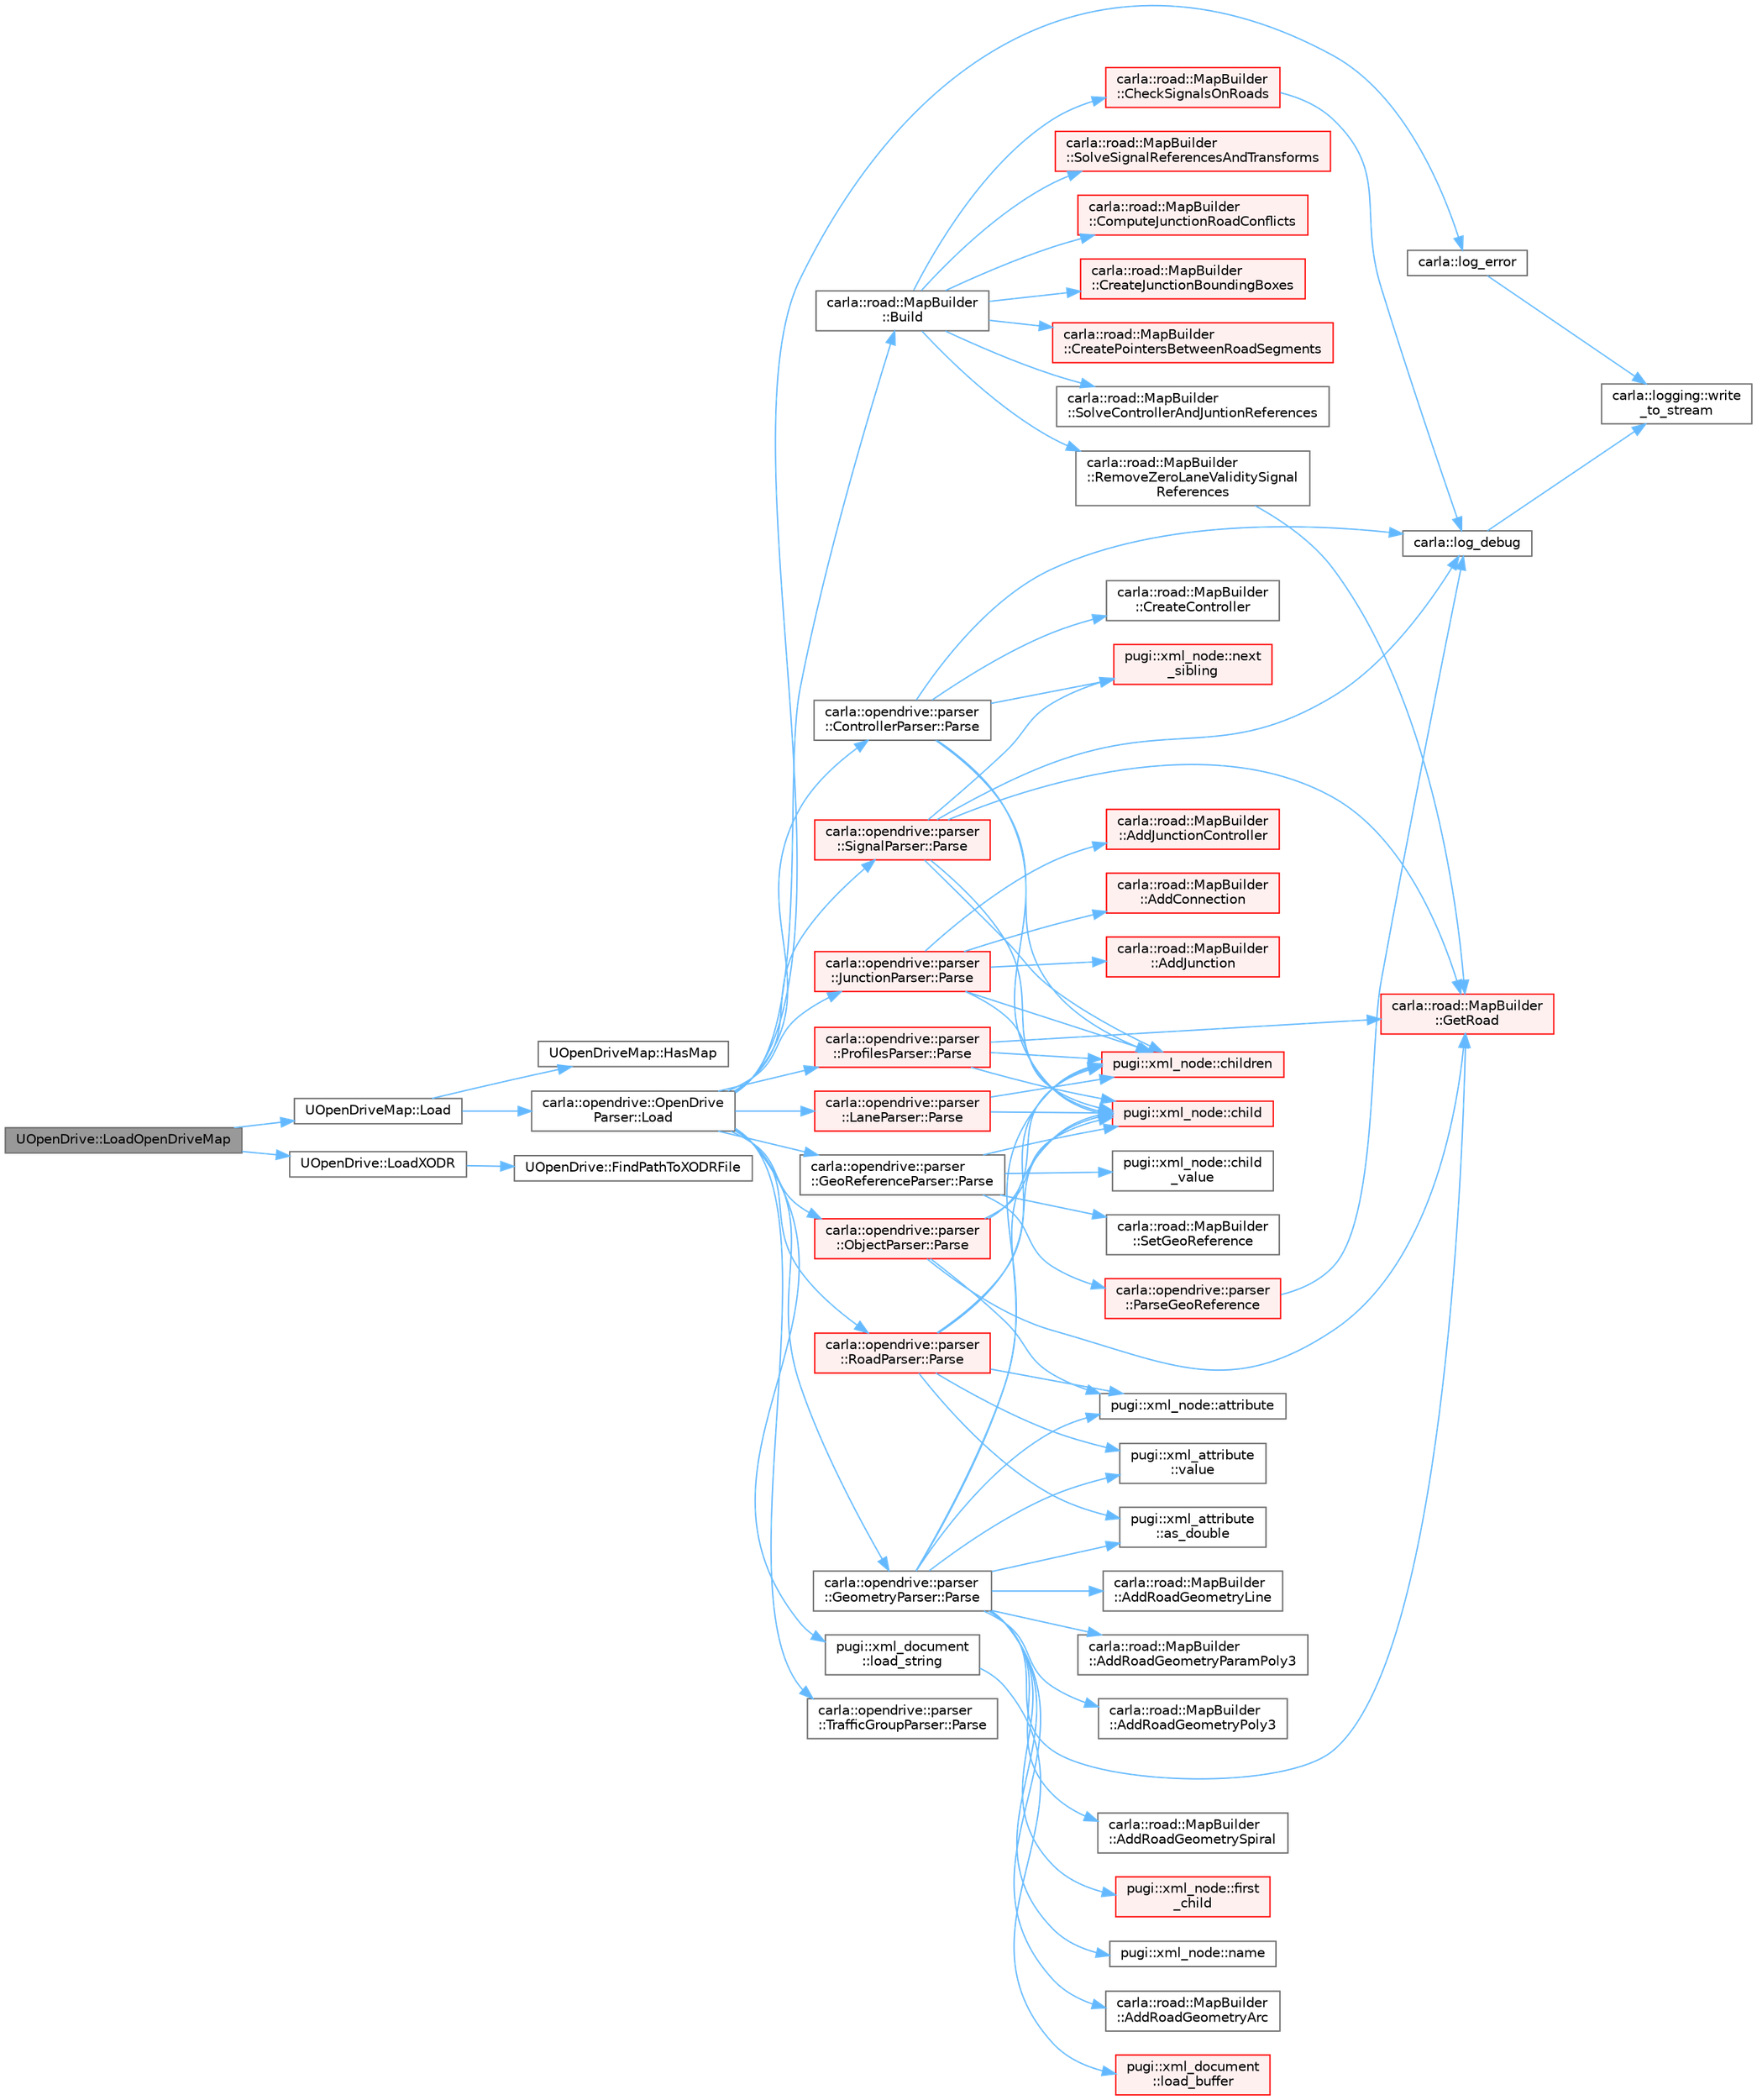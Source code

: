 digraph "UOpenDrive::LoadOpenDriveMap"
{
 // INTERACTIVE_SVG=YES
 // LATEX_PDF_SIZE
  bgcolor="transparent";
  edge [fontname=Helvetica,fontsize=10,labelfontname=Helvetica,labelfontsize=10];
  node [fontname=Helvetica,fontsize=10,shape=box,height=0.2,width=0.4];
  rankdir="LR";
  Node1 [id="Node000001",label="UOpenDrive::LoadOpenDriveMap",height=0.2,width=0.4,color="gray40", fillcolor="grey60", style="filled", fontcolor="black",tooltip="Load OpenDriveMap associated to the given MapName."];
  Node1 -> Node2 [id="edge1_Node000001_Node000002",color="steelblue1",style="solid",tooltip=" "];
  Node2 [id="Node000002",label="UOpenDriveMap::Load",height=0.2,width=0.4,color="grey40", fillcolor="white", style="filled",URL="$d8/dfe/classUOpenDriveMap.html#a0ce422ee1f79211e6957bab1d2048348",tooltip="Load this map with an OpenDrive (XODR) file."];
  Node2 -> Node3 [id="edge2_Node000002_Node000003",color="steelblue1",style="solid",tooltip=" "];
  Node3 [id="Node000003",label="UOpenDriveMap::HasMap",height=0.2,width=0.4,color="grey40", fillcolor="white", style="filled",URL="$d8/dfe/classUOpenDriveMap.html#a5d732b94710ffaeade9c1aadd552558d",tooltip="Return whether this map has been initialized."];
  Node2 -> Node4 [id="edge3_Node000002_Node000004",color="steelblue1",style="solid",tooltip=" "];
  Node4 [id="Node000004",label="carla::opendrive::OpenDrive\lParser::Load",height=0.2,width=0.4,color="grey40", fillcolor="white", style="filled",URL="$de/d5a/classcarla_1_1opendrive_1_1OpenDriveParser.html#a599fd6174f30aaee59590c16503afd8a",tooltip=" "];
  Node4 -> Node5 [id="edge4_Node000004_Node000005",color="steelblue1",style="solid",tooltip=" "];
  Node5 [id="Node000005",label="carla::road::MapBuilder\l::Build",height=0.2,width=0.4,color="grey40", fillcolor="white", style="filled",URL="$de/d16/classcarla_1_1road_1_1MapBuilder.html#a7b0bb12125e15fd246924aee12327e7e",tooltip=" "];
  Node5 -> Node6 [id="edge5_Node000005_Node000006",color="steelblue1",style="solid",tooltip=" "];
  Node6 [id="Node000006",label="carla::road::MapBuilder\l::CheckSignalsOnRoads",height=0.2,width=0.4,color="red", fillcolor="#FFF0F0", style="filled",URL="$de/d16/classcarla_1_1road_1_1MapBuilder.html#af3773de062a9e9aec4310f024f19ba28",tooltip="Checks signals overlapping driving lanes and emits a warning"];
  Node6 -> Node54 [id="edge6_Node000006_Node000054",color="steelblue1",style="solid",tooltip=" "];
  Node54 [id="Node000054",label="carla::log_debug",height=0.2,width=0.4,color="grey40", fillcolor="white", style="filled",URL="$d9/d36/namespacecarla.html#afb6ca911605d1ec35bdf563de2814dba",tooltip=" "];
  Node54 -> Node55 [id="edge7_Node000054_Node000055",color="steelblue1",style="solid",tooltip=" "];
  Node55 [id="Node000055",label="carla::logging::write\l_to_stream",height=0.2,width=0.4,color="grey40", fillcolor="white", style="filled",URL="$d2/d8c/namespacecarla_1_1logging.html#a4193666236852fb6a6977299a31445d8",tooltip=" "];
  Node5 -> Node56 [id="edge8_Node000005_Node000056",color="steelblue1",style="solid",tooltip=" "];
  Node56 [id="Node000056",label="carla::road::MapBuilder\l::ComputeJunctionRoadConflicts",height=0.2,width=0.4,color="red", fillcolor="#FFF0F0", style="filled",URL="$de/d16/classcarla_1_1road_1_1MapBuilder.html#a681b6b968d9fc6a9477dca966ec3e09e",tooltip="Compute the conflicts of the roads (intersecting roads)"];
  Node5 -> Node64 [id="edge9_Node000005_Node000064",color="steelblue1",style="solid",tooltip=" "];
  Node64 [id="Node000064",label="carla::road::MapBuilder\l::CreateJunctionBoundingBoxes",height=0.2,width=0.4,color="red", fillcolor="#FFF0F0", style="filled",URL="$de/d16/classcarla_1_1road_1_1MapBuilder.html#ab0d9fe008defb1501769cf62f8cadf14",tooltip="Create the bounding boxes of each junction"];
  Node5 -> Node74 [id="edge10_Node000005_Node000074",color="steelblue1",style="solid",tooltip=" "];
  Node74 [id="Node000074",label="carla::road::MapBuilder\l::CreatePointersBetweenRoadSegments",height=0.2,width=0.4,color="red", fillcolor="#FFF0F0", style="filled",URL="$de/d16/classcarla_1_1road_1_1MapBuilder.html#ae3f4192b6f1b0737a5d12923fc8da239",tooltip="Create the pointers between RoadSegments based on the ids."];
  Node5 -> Node88 [id="edge11_Node000005_Node000088",color="steelblue1",style="solid",tooltip=" "];
  Node88 [id="Node000088",label="carla::road::MapBuilder\l::RemoveZeroLaneValiditySignal\lReferences",height=0.2,width=0.4,color="grey40", fillcolor="white", style="filled",URL="$de/d16/classcarla_1_1road_1_1MapBuilder.html#aa01b79061fa5fc167617bc32272a2bb7",tooltip="Removes signal references with lane validity equal to [0,0] as they have no effect on any road"];
  Node88 -> Node89 [id="edge12_Node000088_Node000089",color="steelblue1",style="solid",tooltip=" "];
  Node89 [id="Node000089",label="carla::road::MapBuilder\l::GetRoad",height=0.2,width=0.4,color="red", fillcolor="#FFF0F0", style="filled",URL="$de/d16/classcarla_1_1road_1_1MapBuilder.html#ae78c5880d7bd9edde4764d054037164d",tooltip=" "];
  Node5 -> Node90 [id="edge13_Node000005_Node000090",color="steelblue1",style="solid",tooltip=" "];
  Node90 [id="Node000090",label="carla::road::MapBuilder\l::SolveControllerAndJuntionReferences",height=0.2,width=0.4,color="grey40", fillcolor="white", style="filled",URL="$de/d16/classcarla_1_1road_1_1MapBuilder.html#a76406231d5de92bdeda1b869d0da7eab",tooltip="Solve the references between Controllers and Juntions"];
  Node5 -> Node91 [id="edge14_Node000005_Node000091",color="steelblue1",style="solid",tooltip=" "];
  Node91 [id="Node000091",label="carla::road::MapBuilder\l::SolveSignalReferencesAndTransforms",height=0.2,width=0.4,color="red", fillcolor="#FFF0F0", style="filled",URL="$de/d16/classcarla_1_1road_1_1MapBuilder.html#ae08e6f0bdd3b6efe2e30ca19effd3a97",tooltip="Solves the signal references in the road"];
  Node4 -> Node101 [id="edge15_Node000004_Node000101",color="steelblue1",style="solid",tooltip=" "];
  Node101 [id="Node000101",label="pugi::xml_document\l::load_string",height=0.2,width=0.4,color="grey40", fillcolor="white", style="filled",URL="$d8/d8d/classpugi_1_1xml__document.html#a706a276ee3d5010f2bb8c7eacb75a891",tooltip=" "];
  Node101 -> Node102 [id="edge16_Node000101_Node000102",color="steelblue1",style="solid",tooltip=" "];
  Node102 [id="Node000102",label="pugi::xml_document\l::load_buffer",height=0.2,width=0.4,color="red", fillcolor="#FFF0F0", style="filled",URL="$d8/d8d/classpugi_1_1xml__document.html#ab29840790e26b2166a395c63a2b2d9bd",tooltip=" "];
  Node4 -> Node106 [id="edge17_Node000004_Node000106",color="steelblue1",style="solid",tooltip=" "];
  Node106 [id="Node000106",label="carla::log_error",height=0.2,width=0.4,color="grey40", fillcolor="white", style="filled",URL="$d9/d36/namespacecarla.html#a7673dfc76e17f5856b798de6d0384b56",tooltip=" "];
  Node106 -> Node55 [id="edge18_Node000106_Node000055",color="steelblue1",style="solid",tooltip=" "];
  Node4 -> Node107 [id="edge19_Node000004_Node000107",color="steelblue1",style="solid",tooltip=" "];
  Node107 [id="Node000107",label="carla::opendrive::parser\l::ControllerParser::Parse",height=0.2,width=0.4,color="grey40", fillcolor="white", style="filled",URL="$df/dbe/classcarla_1_1opendrive_1_1parser_1_1ControllerParser.html#ad8c8dafcbbfac40ca1fd43ca6ef70412",tooltip=" "];
  Node107 -> Node108 [id="edge20_Node000107_Node000108",color="steelblue1",style="solid",tooltip=" "];
  Node108 [id="Node000108",label="pugi::xml_node::child",height=0.2,width=0.4,color="red", fillcolor="#FFF0F0", style="filled",URL="$db/d65/classpugi_1_1xml__node.html#a1e23e9720c90ef764197f1e0c71aa287",tooltip=" "];
  Node107 -> Node110 [id="edge21_Node000107_Node000110",color="steelblue1",style="solid",tooltip=" "];
  Node110 [id="Node000110",label="pugi::xml_node::children",height=0.2,width=0.4,color="red", fillcolor="#FFF0F0", style="filled",URL="$db/d65/classpugi_1_1xml__node.html#a3dd84eaeb958e8262f3edb7bda013101",tooltip=" "];
  Node107 -> Node113 [id="edge22_Node000107_Node000113",color="steelblue1",style="solid",tooltip=" "];
  Node113 [id="Node000113",label="carla::road::MapBuilder\l::CreateController",height=0.2,width=0.4,color="grey40", fillcolor="white", style="filled",URL="$de/d16/classcarla_1_1road_1_1MapBuilder.html#a1431466dd1dff00318a1de6ee3fa2e6f",tooltip=" "];
  Node107 -> Node54 [id="edge23_Node000107_Node000054",color="steelblue1",style="solid",tooltip=" "];
  Node107 -> Node114 [id="edge24_Node000107_Node000114",color="steelblue1",style="solid",tooltip=" "];
  Node114 [id="Node000114",label="pugi::xml_node::next\l_sibling",height=0.2,width=0.4,color="red", fillcolor="#FFF0F0", style="filled",URL="$db/d65/classpugi_1_1xml__node.html#a41ea1bf7356f01d9fa8fe6b168f638ca",tooltip=" "];
  Node4 -> Node115 [id="edge25_Node000004_Node000115",color="steelblue1",style="solid",tooltip=" "];
  Node115 [id="Node000115",label="carla::opendrive::parser\l::GeometryParser::Parse",height=0.2,width=0.4,color="grey40", fillcolor="white", style="filled",URL="$d6/d8f/classcarla_1_1opendrive_1_1parser_1_1GeometryParser.html#a28543d57f8d9234660d95cbb29e7ea2a",tooltip=" "];
  Node115 -> Node116 [id="edge26_Node000115_Node000116",color="steelblue1",style="solid",tooltip=" "];
  Node116 [id="Node000116",label="carla::road::MapBuilder\l::AddRoadGeometryArc",height=0.2,width=0.4,color="grey40", fillcolor="white", style="filled",URL="$de/d16/classcarla_1_1road_1_1MapBuilder.html#a082a04a1e6e5f896b5acf13c075c3fba",tooltip=" "];
  Node115 -> Node117 [id="edge27_Node000115_Node000117",color="steelblue1",style="solid",tooltip=" "];
  Node117 [id="Node000117",label="carla::road::MapBuilder\l::AddRoadGeometryLine",height=0.2,width=0.4,color="grey40", fillcolor="white", style="filled",URL="$de/d16/classcarla_1_1road_1_1MapBuilder.html#af6ed1543d744e5674f4421f8278991ba",tooltip=" "];
  Node115 -> Node118 [id="edge28_Node000115_Node000118",color="steelblue1",style="solid",tooltip=" "];
  Node118 [id="Node000118",label="carla::road::MapBuilder\l::AddRoadGeometryParamPoly3",height=0.2,width=0.4,color="grey40", fillcolor="white", style="filled",URL="$de/d16/classcarla_1_1road_1_1MapBuilder.html#a9ab60d9b8784f35b90893fbc32f703d2",tooltip=" "];
  Node115 -> Node119 [id="edge29_Node000115_Node000119",color="steelblue1",style="solid",tooltip=" "];
  Node119 [id="Node000119",label="carla::road::MapBuilder\l::AddRoadGeometryPoly3",height=0.2,width=0.4,color="grey40", fillcolor="white", style="filled",URL="$de/d16/classcarla_1_1road_1_1MapBuilder.html#ac11b2606c1d84fb1a606aba760cf93e6",tooltip=" "];
  Node115 -> Node120 [id="edge30_Node000115_Node000120",color="steelblue1",style="solid",tooltip=" "];
  Node120 [id="Node000120",label="carla::road::MapBuilder\l::AddRoadGeometrySpiral",height=0.2,width=0.4,color="grey40", fillcolor="white", style="filled",URL="$de/d16/classcarla_1_1road_1_1MapBuilder.html#af435a180c70620b9d7ddc9f3f921356b",tooltip=" "];
  Node115 -> Node121 [id="edge31_Node000115_Node000121",color="steelblue1",style="solid",tooltip=" "];
  Node121 [id="Node000121",label="pugi::xml_attribute\l::as_double",height=0.2,width=0.4,color="grey40", fillcolor="white", style="filled",URL="$de/d7c/classpugi_1_1xml__attribute.html#ad419c797deda65f8369bfcdebb82ef46",tooltip=" "];
  Node115 -> Node122 [id="edge32_Node000115_Node000122",color="steelblue1",style="solid",tooltip=" "];
  Node122 [id="Node000122",label="pugi::xml_node::attribute",height=0.2,width=0.4,color="grey40", fillcolor="white", style="filled",URL="$db/d65/classpugi_1_1xml__node.html#ac0234bad0db50690f5bc97d0788303ad",tooltip=" "];
  Node115 -> Node108 [id="edge33_Node000115_Node000108",color="steelblue1",style="solid",tooltip=" "];
  Node115 -> Node110 [id="edge34_Node000115_Node000110",color="steelblue1",style="solid",tooltip=" "];
  Node115 -> Node123 [id="edge35_Node000115_Node000123",color="steelblue1",style="solid",tooltip=" "];
  Node123 [id="Node000123",label="pugi::xml_node::first\l_child",height=0.2,width=0.4,color="red", fillcolor="#FFF0F0", style="filled",URL="$db/d65/classpugi_1_1xml__node.html#a2ef913095d09fb9828465a796fc93b04",tooltip=" "];
  Node115 -> Node89 [id="edge36_Node000115_Node000089",color="steelblue1",style="solid",tooltip=" "];
  Node115 -> Node124 [id="edge37_Node000115_Node000124",color="steelblue1",style="solid",tooltip=" "];
  Node124 [id="Node000124",label="pugi::xml_node::name",height=0.2,width=0.4,color="grey40", fillcolor="white", style="filled",URL="$db/d65/classpugi_1_1xml__node.html#ac07ca987449e720eab11434427810fb2",tooltip=" "];
  Node115 -> Node125 [id="edge38_Node000115_Node000125",color="steelblue1",style="solid",tooltip=" "];
  Node125 [id="Node000125",label="pugi::xml_attribute\l::value",height=0.2,width=0.4,color="grey40", fillcolor="white", style="filled",URL="$de/d7c/classpugi_1_1xml__attribute.html#affe352ea96e4e82e52bb8a8313c3def0",tooltip=" "];
  Node4 -> Node126 [id="edge39_Node000004_Node000126",color="steelblue1",style="solid",tooltip=" "];
  Node126 [id="Node000126",label="carla::opendrive::parser\l::GeoReferenceParser::Parse",height=0.2,width=0.4,color="grey40", fillcolor="white", style="filled",URL="$d1/dae/classcarla_1_1opendrive_1_1parser_1_1GeoReferenceParser.html#abbd0edc0b3507042c5a0af753473192b",tooltip=" "];
  Node126 -> Node108 [id="edge40_Node000126_Node000108",color="steelblue1",style="solid",tooltip=" "];
  Node126 -> Node127 [id="edge41_Node000126_Node000127",color="steelblue1",style="solid",tooltip=" "];
  Node127 [id="Node000127",label="pugi::xml_node::child\l_value",height=0.2,width=0.4,color="grey40", fillcolor="white", style="filled",URL="$db/d65/classpugi_1_1xml__node.html#a9c2581317b217e618f682c74a9154f0d",tooltip=" "];
  Node126 -> Node128 [id="edge42_Node000126_Node000128",color="steelblue1",style="solid",tooltip=" "];
  Node128 [id="Node000128",label="carla::opendrive::parser\l::ParseGeoReference",height=0.2,width=0.4,color="red", fillcolor="#FFF0F0", style="filled",URL="$db/dd5/namespacecarla_1_1opendrive_1_1parser.html#a8dad6b9e5e958cdeca4463f6c94d6c24",tooltip=" "];
  Node128 -> Node54 [id="edge43_Node000128_Node000054",color="steelblue1",style="solid",tooltip=" "];
  Node126 -> Node140 [id="edge44_Node000126_Node000140",color="steelblue1",style="solid",tooltip=" "];
  Node140 [id="Node000140",label="carla::road::MapBuilder\l::SetGeoReference",height=0.2,width=0.4,color="grey40", fillcolor="white", style="filled",URL="$de/d16/classcarla_1_1road_1_1MapBuilder.html#a75d300f0ca8924c2dc23370f1448dbe6",tooltip=" "];
  Node4 -> Node141 [id="edge45_Node000004_Node000141",color="steelblue1",style="solid",tooltip=" "];
  Node141 [id="Node000141",label="carla::opendrive::parser\l::JunctionParser::Parse",height=0.2,width=0.4,color="red", fillcolor="#FFF0F0", style="filled",URL="$d3/d54/classcarla_1_1opendrive_1_1parser_1_1JunctionParser.html#a06739ef56781f9e25211ab5ca3ee9357",tooltip=" "];
  Node141 -> Node142 [id="edge46_Node000141_Node000142",color="steelblue1",style="solid",tooltip=" "];
  Node142 [id="Node000142",label="carla::road::MapBuilder\l::AddConnection",height=0.2,width=0.4,color="red", fillcolor="#FFF0F0", style="filled",URL="$de/d16/classcarla_1_1road_1_1MapBuilder.html#aca70ccf621b7b40053014478bb934410",tooltip=" "];
  Node141 -> Node143 [id="edge47_Node000141_Node000143",color="steelblue1",style="solid",tooltip=" "];
  Node143 [id="Node000143",label="carla::road::MapBuilder\l::AddJunction",height=0.2,width=0.4,color="red", fillcolor="#FFF0F0", style="filled",URL="$de/d16/classcarla_1_1road_1_1MapBuilder.html#a7ca3a4005f3f53fdca75465b7782696b",tooltip=" "];
  Node141 -> Node144 [id="edge48_Node000141_Node000144",color="steelblue1",style="solid",tooltip=" "];
  Node144 [id="Node000144",label="carla::road::MapBuilder\l::AddJunctionController",height=0.2,width=0.4,color="red", fillcolor="#FFF0F0", style="filled",URL="$de/d16/classcarla_1_1road_1_1MapBuilder.html#a43256ab478dc6251af976c7b466b0c45",tooltip=" "];
  Node141 -> Node108 [id="edge49_Node000141_Node000108",color="steelblue1",style="solid",tooltip=" "];
  Node141 -> Node110 [id="edge50_Node000141_Node000110",color="steelblue1",style="solid",tooltip=" "];
  Node4 -> Node148 [id="edge51_Node000004_Node000148",color="steelblue1",style="solid",tooltip=" "];
  Node148 [id="Node000148",label="carla::opendrive::parser\l::LaneParser::Parse",height=0.2,width=0.4,color="red", fillcolor="#FFF0F0", style="filled",URL="$df/d2f/classcarla_1_1opendrive_1_1parser_1_1LaneParser.html#a941e9b363786a64eb59479b046a9e501",tooltip=" "];
  Node148 -> Node108 [id="edge52_Node000148_Node000108",color="steelblue1",style="solid",tooltip=" "];
  Node148 -> Node110 [id="edge53_Node000148_Node000110",color="steelblue1",style="solid",tooltip=" "];
  Node4 -> Node163 [id="edge54_Node000004_Node000163",color="steelblue1",style="solid",tooltip=" "];
  Node163 [id="Node000163",label="carla::opendrive::parser\l::ObjectParser::Parse",height=0.2,width=0.4,color="red", fillcolor="#FFF0F0", style="filled",URL="$d3/df6/classcarla_1_1opendrive_1_1parser_1_1ObjectParser.html#ae273ad3cc015c32d8f1a91b405fed709",tooltip=" "];
  Node163 -> Node122 [id="edge55_Node000163_Node000122",color="steelblue1",style="solid",tooltip=" "];
  Node163 -> Node108 [id="edge56_Node000163_Node000108",color="steelblue1",style="solid",tooltip=" "];
  Node163 -> Node110 [id="edge57_Node000163_Node000110",color="steelblue1",style="solid",tooltip=" "];
  Node163 -> Node89 [id="edge58_Node000163_Node000089",color="steelblue1",style="solid",tooltip=" "];
  Node4 -> Node169 [id="edge59_Node000004_Node000169",color="steelblue1",style="solid",tooltip=" "];
  Node169 [id="Node000169",label="carla::opendrive::parser\l::ProfilesParser::Parse",height=0.2,width=0.4,color="red", fillcolor="#FFF0F0", style="filled",URL="$db/de4/classcarla_1_1opendrive_1_1parser_1_1ProfilesParser.html#a55f58629cedd4804c79bf31cea68627e",tooltip=" "];
  Node169 -> Node108 [id="edge60_Node000169_Node000108",color="steelblue1",style="solid",tooltip=" "];
  Node169 -> Node110 [id="edge61_Node000169_Node000110",color="steelblue1",style="solid",tooltip=" "];
  Node169 -> Node89 [id="edge62_Node000169_Node000089",color="steelblue1",style="solid",tooltip=" "];
  Node4 -> Node171 [id="edge63_Node000004_Node000171",color="steelblue1",style="solid",tooltip=" "];
  Node171 [id="Node000171",label="carla::opendrive::parser\l::RoadParser::Parse",height=0.2,width=0.4,color="red", fillcolor="#FFF0F0", style="filled",URL="$df/d67/classcarla_1_1opendrive_1_1parser_1_1RoadParser.html#acda6f347c0f6db06c24144b491bae905",tooltip=" "];
  Node171 -> Node121 [id="edge64_Node000171_Node000121",color="steelblue1",style="solid",tooltip=" "];
  Node171 -> Node122 [id="edge65_Node000171_Node000122",color="steelblue1",style="solid",tooltip=" "];
  Node171 -> Node108 [id="edge66_Node000171_Node000108",color="steelblue1",style="solid",tooltip=" "];
  Node171 -> Node110 [id="edge67_Node000171_Node000110",color="steelblue1",style="solid",tooltip=" "];
  Node171 -> Node125 [id="edge68_Node000171_Node000125",color="steelblue1",style="solid",tooltip=" "];
  Node4 -> Node180 [id="edge69_Node000004_Node000180",color="steelblue1",style="solid",tooltip=" "];
  Node180 [id="Node000180",label="carla::opendrive::parser\l::SignalParser::Parse",height=0.2,width=0.4,color="red", fillcolor="#FFF0F0", style="filled",URL="$dd/d61/classcarla_1_1opendrive_1_1parser_1_1SignalParser.html#a715780b50d4cd22256482e1d1dd590ef",tooltip=" "];
  Node180 -> Node108 [id="edge70_Node000180_Node000108",color="steelblue1",style="solid",tooltip=" "];
  Node180 -> Node110 [id="edge71_Node000180_Node000110",color="steelblue1",style="solid",tooltip=" "];
  Node180 -> Node89 [id="edge72_Node000180_Node000089",color="steelblue1",style="solid",tooltip=" "];
  Node180 -> Node54 [id="edge73_Node000180_Node000054",color="steelblue1",style="solid",tooltip=" "];
  Node180 -> Node114 [id="edge74_Node000180_Node000114",color="steelblue1",style="solid",tooltip=" "];
  Node4 -> Node184 [id="edge75_Node000004_Node000184",color="steelblue1",style="solid",tooltip=" "];
  Node184 [id="Node000184",label="carla::opendrive::parser\l::TrafficGroupParser::Parse",height=0.2,width=0.4,color="grey40", fillcolor="white", style="filled",URL="$d8/d46/classcarla_1_1opendrive_1_1parser_1_1TrafficGroupParser.html#a1f8040a6a96040f4be70a7c498ac4368",tooltip=" "];
  Node1 -> Node185 [id="edge76_Node000001_Node000185",color="steelblue1",style="solid",tooltip=" "];
  Node185 [id="Node000185",label="UOpenDrive::LoadXODR",height=0.2,width=0.4,color="grey40", fillcolor="white", style="filled",URL="$d1/d1b/classUOpenDrive.html#a8b43e38d054303fd1353447a6514e228",tooltip=" "];
  Node185 -> Node186 [id="edge77_Node000185_Node000186",color="steelblue1",style="solid",tooltip=" "];
  Node186 [id="Node000186",label="UOpenDrive::FindPathToXODRFile",height=0.2,width=0.4,color="grey40", fillcolor="white", style="filled",URL="$d1/d1b/classUOpenDrive.html#a5cbcf582e5c4ffd0d7a908e693bae76c",tooltip=" "];
}
